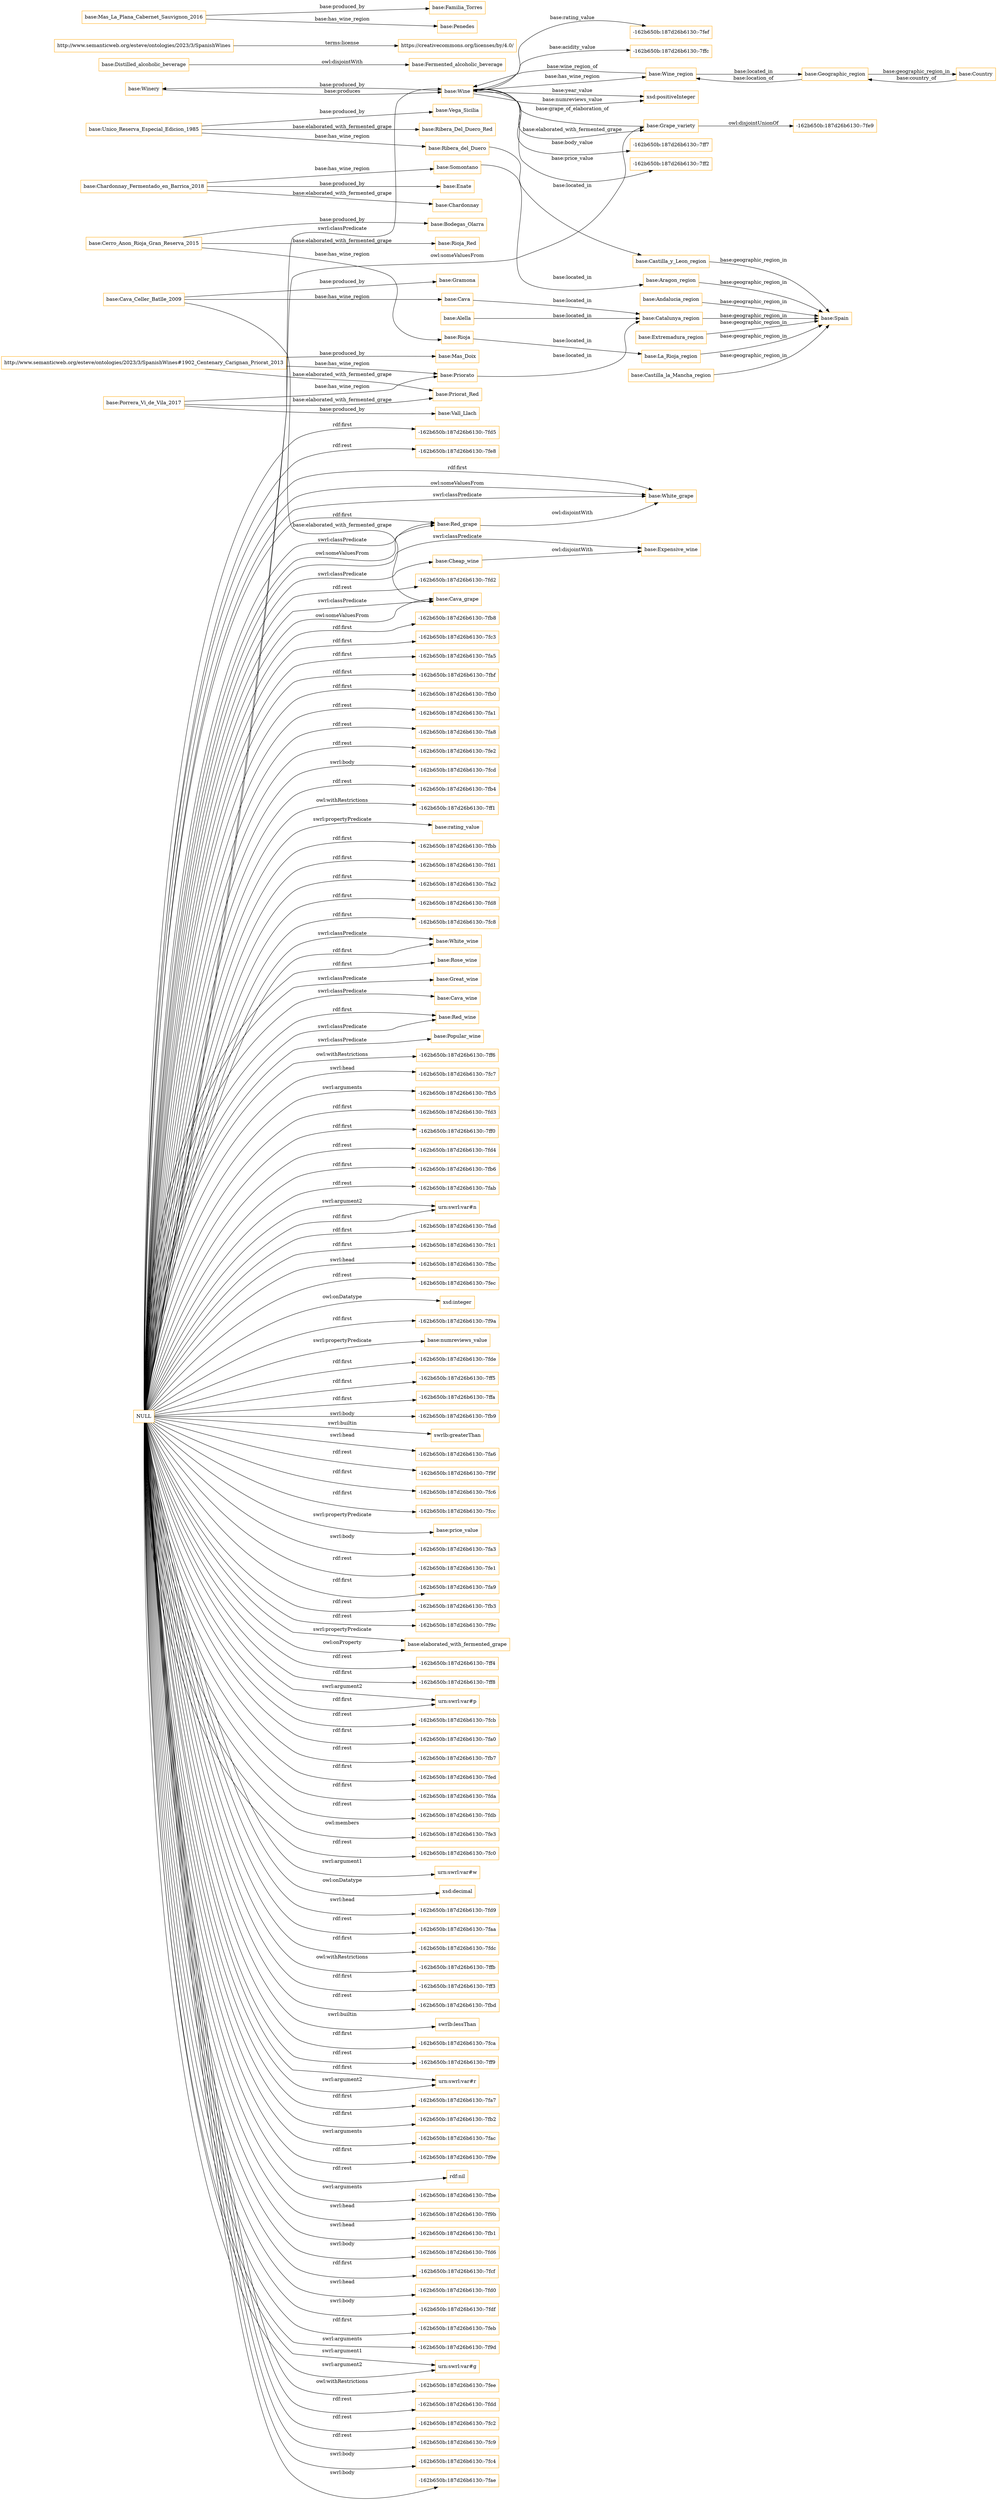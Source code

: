 digraph ar2dtool_diagram { 
rankdir=LR;
size="1501"
node [shape = rectangle, color="orange"]; "base:Winery" "base:Distilled_alcoholic_beverage" "base:Fermented_alcoholic_beverage" "base:Red_grape" "base:Cheap_wine" "base:Wine_region" "base:Geographic_region" "base:Country" "base:Expensive_wine" "base:Cava_grape" "base:White_wine" "base:Rose_wine" "base:White_grape" "base:Grape_variety" "base:Great_wine" "base:Wine" "base:Cava_wine" "base:Red_wine" "base:Popular_wine" ; /*classes style*/
	"base:Unico_Reserva_Especial_Edicion_1985" -> "base:Vega_Sicilia" [ label = "base:produced_by" ];
	"base:Unico_Reserva_Especial_Edicion_1985" -> "base:Ribera_del_Duero" [ label = "base:has_wine_region" ];
	"base:Unico_Reserva_Especial_Edicion_1985" -> "base:Ribera_Del_Duero_Red" [ label = "base:elaborated_with_fermented_grape" ];
	"http://www.semanticweb.org/esteve/ontologies/2023/3/SpanishWines" -> "https://creativecommons.org/licenses/by/4.0/" [ label = "terms:license" ];
	"base:Andalucia_region" -> "base:Spain" [ label = "base:geographic_region_in" ];
	"base:Distilled_alcoholic_beverage" -> "base:Fermented_alcoholic_beverage" [ label = "owl:disjointWith" ];
	"base:Catalunya_region" -> "base:Spain" [ label = "base:geographic_region_in" ];
	"base:Porrera_Vi_de_Vila_2017" -> "base:Priorato" [ label = "base:has_wine_region" ];
	"base:Porrera_Vi_de_Vila_2017" -> "base:Priorat_Red" [ label = "base:elaborated_with_fermented_grape" ];
	"base:Porrera_Vi_de_Vila_2017" -> "base:Vall_Llach" [ label = "base:produced_by" ];
	"base:Priorato" -> "base:Catalunya_region" [ label = "base:located_in" ];
	"base:Castilla_y_Leon_region" -> "base:Spain" [ label = "base:geographic_region_in" ];
	"base:Alella" -> "base:Catalunya_region" [ label = "base:located_in" ];
	"base:Chardonnay_Fermentado_en_Barrica_2018" -> "base:Enate" [ label = "base:produced_by" ];
	"base:Chardonnay_Fermentado_en_Barrica_2018" -> "base:Somontano" [ label = "base:has_wine_region" ];
	"base:Chardonnay_Fermentado_en_Barrica_2018" -> "base:Chardonnay" [ label = "base:elaborated_with_fermented_grape" ];
	"base:Cheap_wine" -> "base:Expensive_wine" [ label = "owl:disjointWith" ];
	"base:Somontano" -> "base:Aragon_region" [ label = "base:located_in" ];
	"NULL" -> "-162b650b:187d26b6130:-7ff6" [ label = "owl:withRestrictions" ];
	"NULL" -> "-162b650b:187d26b6130:-7fc7" [ label = "swrl:head" ];
	"NULL" -> "-162b650b:187d26b6130:-7fb5" [ label = "swrl:arguments" ];
	"NULL" -> "-162b650b:187d26b6130:-7fd3" [ label = "rdf:first" ];
	"NULL" -> "-162b650b:187d26b6130:-7ff0" [ label = "rdf:first" ];
	"NULL" -> "-162b650b:187d26b6130:-7fd4" [ label = "rdf:rest" ];
	"NULL" -> "-162b650b:187d26b6130:-7fb6" [ label = "rdf:first" ];
	"NULL" -> "-162b650b:187d26b6130:-7fab" [ label = "rdf:rest" ];
	"NULL" -> "base:Red_grape" [ label = "rdf:first" ];
	"NULL" -> "urn:swrl:var#n" [ label = "rdf:first" ];
	"NULL" -> "-162b650b:187d26b6130:-7fad" [ label = "rdf:first" ];
	"NULL" -> "-162b650b:187d26b6130:-7fc1" [ label = "rdf:first" ];
	"NULL" -> "-162b650b:187d26b6130:-7fbc" [ label = "swrl:head" ];
	"NULL" -> "urn:swrl:var#n" [ label = "swrl:argument2" ];
	"NULL" -> "-162b650b:187d26b6130:-7fec" [ label = "rdf:rest" ];
	"NULL" -> "xsd:integer" [ label = "owl:onDatatype" ];
	"NULL" -> "-162b650b:187d26b6130:-7f9a" [ label = "rdf:first" ];
	"NULL" -> "base:numreviews_value" [ label = "swrl:propertyPredicate" ];
	"NULL" -> "-162b650b:187d26b6130:-7fde" [ label = "rdf:first" ];
	"NULL" -> "base:White_wine" [ label = "rdf:first" ];
	"NULL" -> "-162b650b:187d26b6130:-7ff5" [ label = "rdf:first" ];
	"NULL" -> "-162b650b:187d26b6130:-7ffa" [ label = "rdf:first" ];
	"NULL" -> "-162b650b:187d26b6130:-7fb9" [ label = "swrl:body" ];
	"NULL" -> "swrlb:greaterThan" [ label = "swrl:builtin" ];
	"NULL" -> "-162b650b:187d26b6130:-7fa6" [ label = "swrl:head" ];
	"NULL" -> "-162b650b:187d26b6130:-7f9f" [ label = "rdf:rest" ];
	"NULL" -> "-162b650b:187d26b6130:-7fc6" [ label = "rdf:first" ];
	"NULL" -> "base:Cheap_wine" [ label = "swrl:classPredicate" ];
	"NULL" -> "-162b650b:187d26b6130:-7fcc" [ label = "rdf:first" ];
	"NULL" -> "base:price_value" [ label = "swrl:propertyPredicate" ];
	"NULL" -> "-162b650b:187d26b6130:-7fa3" [ label = "swrl:body" ];
	"NULL" -> "-162b650b:187d26b6130:-7fe1" [ label = "rdf:rest" ];
	"NULL" -> "-162b650b:187d26b6130:-7fa9" [ label = "rdf:first" ];
	"NULL" -> "-162b650b:187d26b6130:-7fb3" [ label = "rdf:rest" ];
	"NULL" -> "-162b650b:187d26b6130:-7f9c" [ label = "rdf:rest" ];
	"NULL" -> "base:elaborated_with_fermented_grape" [ label = "owl:onProperty" ];
	"NULL" -> "base:Popular_wine" [ label = "swrl:classPredicate" ];
	"NULL" -> "base:Red_grape" [ label = "swrl:classPredicate" ];
	"NULL" -> "-162b650b:187d26b6130:-7ff4" [ label = "rdf:rest" ];
	"NULL" -> "-162b650b:187d26b6130:-7ff8" [ label = "rdf:first" ];
	"NULL" -> "urn:swrl:var#p" [ label = "rdf:first" ];
	"NULL" -> "-162b650b:187d26b6130:-7fcb" [ label = "rdf:rest" ];
	"NULL" -> "-162b650b:187d26b6130:-7fa0" [ label = "rdf:first" ];
	"NULL" -> "base:Cava_wine" [ label = "swrl:classPredicate" ];
	"NULL" -> "-162b650b:187d26b6130:-7fb7" [ label = "rdf:rest" ];
	"NULL" -> "base:Expensive_wine" [ label = "swrl:classPredicate" ];
	"NULL" -> "-162b650b:187d26b6130:-7fed" [ label = "rdf:first" ];
	"NULL" -> "-162b650b:187d26b6130:-7fda" [ label = "rdf:first" ];
	"NULL" -> "-162b650b:187d26b6130:-7fdb" [ label = "rdf:rest" ];
	"NULL" -> "-162b650b:187d26b6130:-7fe3" [ label = "owl:members" ];
	"NULL" -> "-162b650b:187d26b6130:-7fc0" [ label = "rdf:rest" ];
	"NULL" -> "urn:swrl:var#w" [ label = "swrl:argument1" ];
	"NULL" -> "xsd:decimal" [ label = "owl:onDatatype" ];
	"NULL" -> "-162b650b:187d26b6130:-7fd9" [ label = "swrl:head" ];
	"NULL" -> "base:Cava_grape" [ label = "swrl:classPredicate" ];
	"NULL" -> "-162b650b:187d26b6130:-7faa" [ label = "rdf:rest" ];
	"NULL" -> "-162b650b:187d26b6130:-7fdc" [ label = "rdf:first" ];
	"NULL" -> "-162b650b:187d26b6130:-7ffb" [ label = "owl:withRestrictions" ];
	"NULL" -> "-162b650b:187d26b6130:-7ff3" [ label = "rdf:first" ];
	"NULL" -> "-162b650b:187d26b6130:-7fbd" [ label = "rdf:rest" ];
	"NULL" -> "base:White_grape" [ label = "rdf:first" ];
	"NULL" -> "swrlb:lessThan" [ label = "swrl:builtin" ];
	"NULL" -> "-162b650b:187d26b6130:-7fca" [ label = "rdf:first" ];
	"NULL" -> "-162b650b:187d26b6130:-7ff9" [ label = "rdf:rest" ];
	"NULL" -> "urn:swrl:var#r" [ label = "swrl:argument2" ];
	"NULL" -> "-162b650b:187d26b6130:-7fa7" [ label = "rdf:first" ];
	"NULL" -> "-162b650b:187d26b6130:-7fb2" [ label = "rdf:first" ];
	"NULL" -> "-162b650b:187d26b6130:-7fac" [ label = "swrl:arguments" ];
	"NULL" -> "-162b650b:187d26b6130:-7f9e" [ label = "rdf:first" ];
	"NULL" -> "base:Red_wine" [ label = "swrl:classPredicate" ];
	"NULL" -> "rdf:nil" [ label = "rdf:rest" ];
	"NULL" -> "-162b650b:187d26b6130:-7fbe" [ label = "swrl:arguments" ];
	"NULL" -> "-162b650b:187d26b6130:-7f9b" [ label = "swrl:head" ];
	"NULL" -> "-162b650b:187d26b6130:-7fb1" [ label = "swrl:head" ];
	"NULL" -> "-162b650b:187d26b6130:-7fd6" [ label = "swrl:body" ];
	"NULL" -> "base:elaborated_with_fermented_grape" [ label = "swrl:propertyPredicate" ];
	"NULL" -> "-162b650b:187d26b6130:-7fcf" [ label = "rdf:first" ];
	"NULL" -> "-162b650b:187d26b6130:-7fd0" [ label = "swrl:head" ];
	"NULL" -> "-162b650b:187d26b6130:-7fdf" [ label = "swrl:body" ];
	"NULL" -> "base:Red_wine" [ label = "rdf:first" ];
	"NULL" -> "-162b650b:187d26b6130:-7feb" [ label = "rdf:first" ];
	"NULL" -> "-162b650b:187d26b6130:-7f9d" [ label = "swrl:arguments" ];
	"NULL" -> "urn:swrl:var#g" [ label = "swrl:argument2" ];
	"NULL" -> "-162b650b:187d26b6130:-7fee" [ label = "owl:withRestrictions" ];
	"NULL" -> "-162b650b:187d26b6130:-7fdd" [ label = "rdf:rest" ];
	"NULL" -> "-162b650b:187d26b6130:-7fc2" [ label = "rdf:rest" ];
	"NULL" -> "base:Wine" [ label = "swrl:classPredicate" ];
	"NULL" -> "-162b650b:187d26b6130:-7fc9" [ label = "rdf:rest" ];
	"NULL" -> "base:White_wine" [ label = "swrl:classPredicate" ];
	"NULL" -> "-162b650b:187d26b6130:-7fc4" [ label = "swrl:body" ];
	"NULL" -> "base:White_grape" [ label = "owl:someValuesFrom" ];
	"NULL" -> "-162b650b:187d26b6130:-7fae" [ label = "swrl:body" ];
	"NULL" -> "-162b650b:187d26b6130:-7fd5" [ label = "rdf:first" ];
	"NULL" -> "base:White_grape" [ label = "swrl:classPredicate" ];
	"NULL" -> "-162b650b:187d26b6130:-7fe8" [ label = "rdf:rest" ];
	"NULL" -> "-162b650b:187d26b6130:-7fd2" [ label = "rdf:rest" ];
	"NULL" -> "-162b650b:187d26b6130:-7fb8" [ label = "rdf:first" ];
	"NULL" -> "-162b650b:187d26b6130:-7fc3" [ label = "rdf:first" ];
	"NULL" -> "base:Grape_variety" [ label = "owl:someValuesFrom" ];
	"NULL" -> "base:Rose_wine" [ label = "rdf:first" ];
	"NULL" -> "-162b650b:187d26b6130:-7fa5" [ label = "rdf:first" ];
	"NULL" -> "base:Great_wine" [ label = "swrl:classPredicate" ];
	"NULL" -> "-162b650b:187d26b6130:-7fbf" [ label = "rdf:first" ];
	"NULL" -> "-162b650b:187d26b6130:-7fb0" [ label = "rdf:first" ];
	"NULL" -> "-162b650b:187d26b6130:-7fa1" [ label = "rdf:rest" ];
	"NULL" -> "-162b650b:187d26b6130:-7fa8" [ label = "rdf:rest" ];
	"NULL" -> "-162b650b:187d26b6130:-7fe2" [ label = "rdf:rest" ];
	"NULL" -> "-162b650b:187d26b6130:-7fcd" [ label = "swrl:body" ];
	"NULL" -> "-162b650b:187d26b6130:-7fb4" [ label = "rdf:rest" ];
	"NULL" -> "-162b650b:187d26b6130:-7ff1" [ label = "owl:withRestrictions" ];
	"NULL" -> "urn:swrl:var#p" [ label = "swrl:argument2" ];
	"NULL" -> "base:rating_value" [ label = "swrl:propertyPredicate" ];
	"NULL" -> "base:Cava_grape" [ label = "owl:someValuesFrom" ];
	"NULL" -> "-162b650b:187d26b6130:-7fbb" [ label = "rdf:first" ];
	"NULL" -> "-162b650b:187d26b6130:-7fd1" [ label = "rdf:first" ];
	"NULL" -> "base:Red_grape" [ label = "owl:someValuesFrom" ];
	"NULL" -> "urn:swrl:var#r" [ label = "rdf:first" ];
	"NULL" -> "-162b650b:187d26b6130:-7fa2" [ label = "rdf:first" ];
	"NULL" -> "urn:swrl:var#g" [ label = "swrl:argument1" ];
	"NULL" -> "-162b650b:187d26b6130:-7fd8" [ label = "rdf:first" ];
	"NULL" -> "-162b650b:187d26b6130:-7fc8" [ label = "rdf:first" ];
	"http://www.semanticweb.org/esteve/ontologies/2023/3/SpanishWines#1902_Centenary_Carignan_Priorat_2013" -> "base:Priorato" [ label = "base:has_wine_region" ];
	"http://www.semanticweb.org/esteve/ontologies/2023/3/SpanishWines#1902_Centenary_Carignan_Priorat_2013" -> "base:Mas_Doix" [ label = "base:produced_by" ];
	"http://www.semanticweb.org/esteve/ontologies/2023/3/SpanishWines#1902_Centenary_Carignan_Priorat_2013" -> "base:Priorat_Red" [ label = "base:elaborated_with_fermented_grape" ];
	"base:Grape_variety" -> "-162b650b:187d26b6130:-7fe9" [ label = "owl:disjointUnionOf" ];
	"base:Ribera_del_Duero" -> "base:Castilla_y_Leon_region" [ label = "base:located_in" ];
	"base:Extremadura_region" -> "base:Spain" [ label = "base:geographic_region_in" ];
	"base:Cava_Celler_Batlle_2009" -> "base:Cava" [ label = "base:has_wine_region" ];
	"base:Cava_Celler_Batlle_2009" -> "base:Gramona" [ label = "base:produced_by" ];
	"base:Cava_Celler_Batlle_2009" -> "base:Cava_grape" [ label = "base:elaborated_with_fermented_grape" ];
	"base:Rioja" -> "base:La_Rioja_region" [ label = "base:located_in" ];
	"base:Cava" -> "base:Catalunya_region" [ label = "base:located_in" ];
	"base:La_Rioja_region" -> "base:Spain" [ label = "base:geographic_region_in" ];
	"base:Cerro_Anon_Rioja_Gran_Reserva_2015" -> "base:Rioja" [ label = "base:has_wine_region" ];
	"base:Cerro_Anon_Rioja_Gran_Reserva_2015" -> "base:Rioja_Red" [ label = "base:elaborated_with_fermented_grape" ];
	"base:Cerro_Anon_Rioja_Gran_Reserva_2015" -> "base:Bodegas_Olarra" [ label = "base:produced_by" ];
	"base:Castilla_la_Mancha_region" -> "base:Spain" [ label = "base:geographic_region_in" ];
	"base:Red_grape" -> "base:White_grape" [ label = "owl:disjointWith" ];
	"base:Mas_La_Plana_Cabernet_Sauvignon_2016" -> "base:Familia_Torres" [ label = "base:produced_by" ];
	"base:Mas_La_Plana_Cabernet_Sauvignon_2016" -> "base:Penedes" [ label = "base:has_wine_region" ];
	"base:Aragon_region" -> "base:Spain" [ label = "base:geographic_region_in" ];
	"base:Winery" -> "base:Wine" [ label = "base:produces" ];
	"base:Geographic_region" -> "base:Country" [ label = "base:geographic_region_in" ];
	"base:Wine" -> "-162b650b:187d26b6130:-7ff7" [ label = "base:body_value" ];
	"base:Wine" -> "-162b650b:187d26b6130:-7ff2" [ label = "base:price_value" ];
	"base:Wine_region" -> "base:Wine" [ label = "base:wine_region_of" ];
	"base:Grape_variety" -> "base:Wine" [ label = "base:grape_of_elaboration_of" ];
	"base:Wine" -> "base:Winery" [ label = "base:produced_by" ];
	"base:Wine" -> "xsd:positiveInteger" [ label = "base:year_value" ];
	"base:Wine" -> "-162b650b:187d26b6130:-7fef" [ label = "base:rating_value" ];
	"base:Wine" -> "xsd:positiveInteger" [ label = "base:numreviews_value" ];
	"base:Wine" -> "base:Grape_variety" [ label = "base:elaborated_with_fermented_grape" ];
	"base:Wine_region" -> "base:Geographic_region" [ label = "base:located_in" ];
	"base:Country" -> "base:Geographic_region" [ label = "base:country_of" ];
	"base:Wine" -> "-162b650b:187d26b6130:-7ffc" [ label = "base:acidity_value" ];
	"base:Geographic_region" -> "base:Wine_region" [ label = "base:location_of" ];
	"base:Wine" -> "base:Wine_region" [ label = "base:has_wine_region" ];

}
